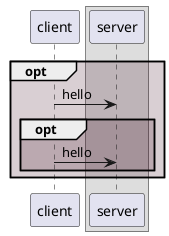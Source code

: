 {
  "sha1": "6pvcrmro161idvhvbmphmn8ofgboqnh",
  "insertion": {
    "when": "2024-05-30T20:48:21.018Z",
    "url": "https://forum.plantuml.net/11214/background-color-partial-transparency-opacity-support",
    "user": "plantuml@gmail.com"
  }
}
@startuml
skinparam shadowing false
skinparam SequenceGroupBodyBackgroundColor 40112233

participant client
box
  participant server
end box

opt
client -> server : hello

  opt
    client -> server : hello
  end opt

end opt
@enduml
